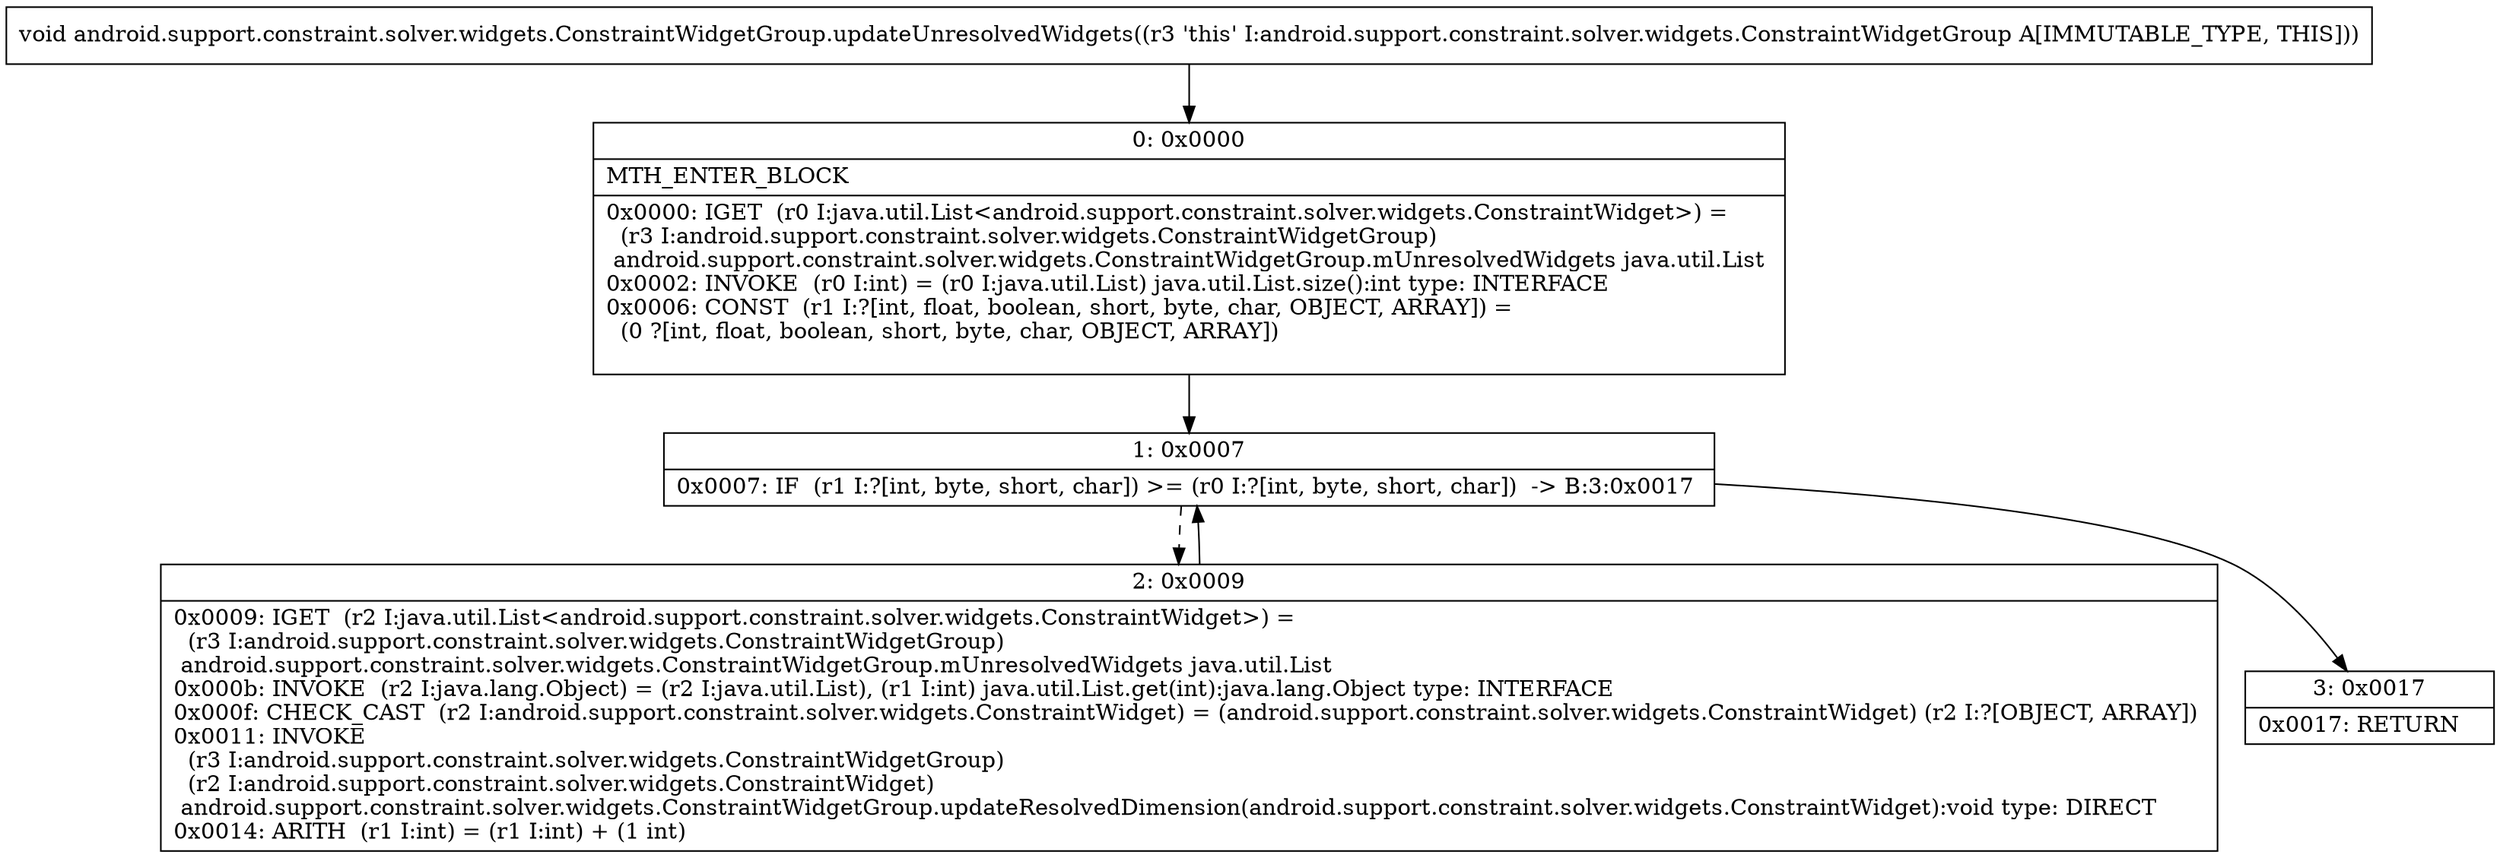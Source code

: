 digraph "CFG forandroid.support.constraint.solver.widgets.ConstraintWidgetGroup.updateUnresolvedWidgets()V" {
Node_0 [shape=record,label="{0\:\ 0x0000|MTH_ENTER_BLOCK\l|0x0000: IGET  (r0 I:java.util.List\<android.support.constraint.solver.widgets.ConstraintWidget\>) = \l  (r3 I:android.support.constraint.solver.widgets.ConstraintWidgetGroup)\l android.support.constraint.solver.widgets.ConstraintWidgetGroup.mUnresolvedWidgets java.util.List \l0x0002: INVOKE  (r0 I:int) = (r0 I:java.util.List) java.util.List.size():int type: INTERFACE \l0x0006: CONST  (r1 I:?[int, float, boolean, short, byte, char, OBJECT, ARRAY]) = \l  (0 ?[int, float, boolean, short, byte, char, OBJECT, ARRAY])\l \l}"];
Node_1 [shape=record,label="{1\:\ 0x0007|0x0007: IF  (r1 I:?[int, byte, short, char]) \>= (r0 I:?[int, byte, short, char])  \-\> B:3:0x0017 \l}"];
Node_2 [shape=record,label="{2\:\ 0x0009|0x0009: IGET  (r2 I:java.util.List\<android.support.constraint.solver.widgets.ConstraintWidget\>) = \l  (r3 I:android.support.constraint.solver.widgets.ConstraintWidgetGroup)\l android.support.constraint.solver.widgets.ConstraintWidgetGroup.mUnresolvedWidgets java.util.List \l0x000b: INVOKE  (r2 I:java.lang.Object) = (r2 I:java.util.List), (r1 I:int) java.util.List.get(int):java.lang.Object type: INTERFACE \l0x000f: CHECK_CAST  (r2 I:android.support.constraint.solver.widgets.ConstraintWidget) = (android.support.constraint.solver.widgets.ConstraintWidget) (r2 I:?[OBJECT, ARRAY]) \l0x0011: INVOKE  \l  (r3 I:android.support.constraint.solver.widgets.ConstraintWidgetGroup)\l  (r2 I:android.support.constraint.solver.widgets.ConstraintWidget)\l android.support.constraint.solver.widgets.ConstraintWidgetGroup.updateResolvedDimension(android.support.constraint.solver.widgets.ConstraintWidget):void type: DIRECT \l0x0014: ARITH  (r1 I:int) = (r1 I:int) + (1 int) \l}"];
Node_3 [shape=record,label="{3\:\ 0x0017|0x0017: RETURN   \l}"];
MethodNode[shape=record,label="{void android.support.constraint.solver.widgets.ConstraintWidgetGroup.updateUnresolvedWidgets((r3 'this' I:android.support.constraint.solver.widgets.ConstraintWidgetGroup A[IMMUTABLE_TYPE, THIS])) }"];
MethodNode -> Node_0;
Node_0 -> Node_1;
Node_1 -> Node_2[style=dashed];
Node_1 -> Node_3;
Node_2 -> Node_1;
}

